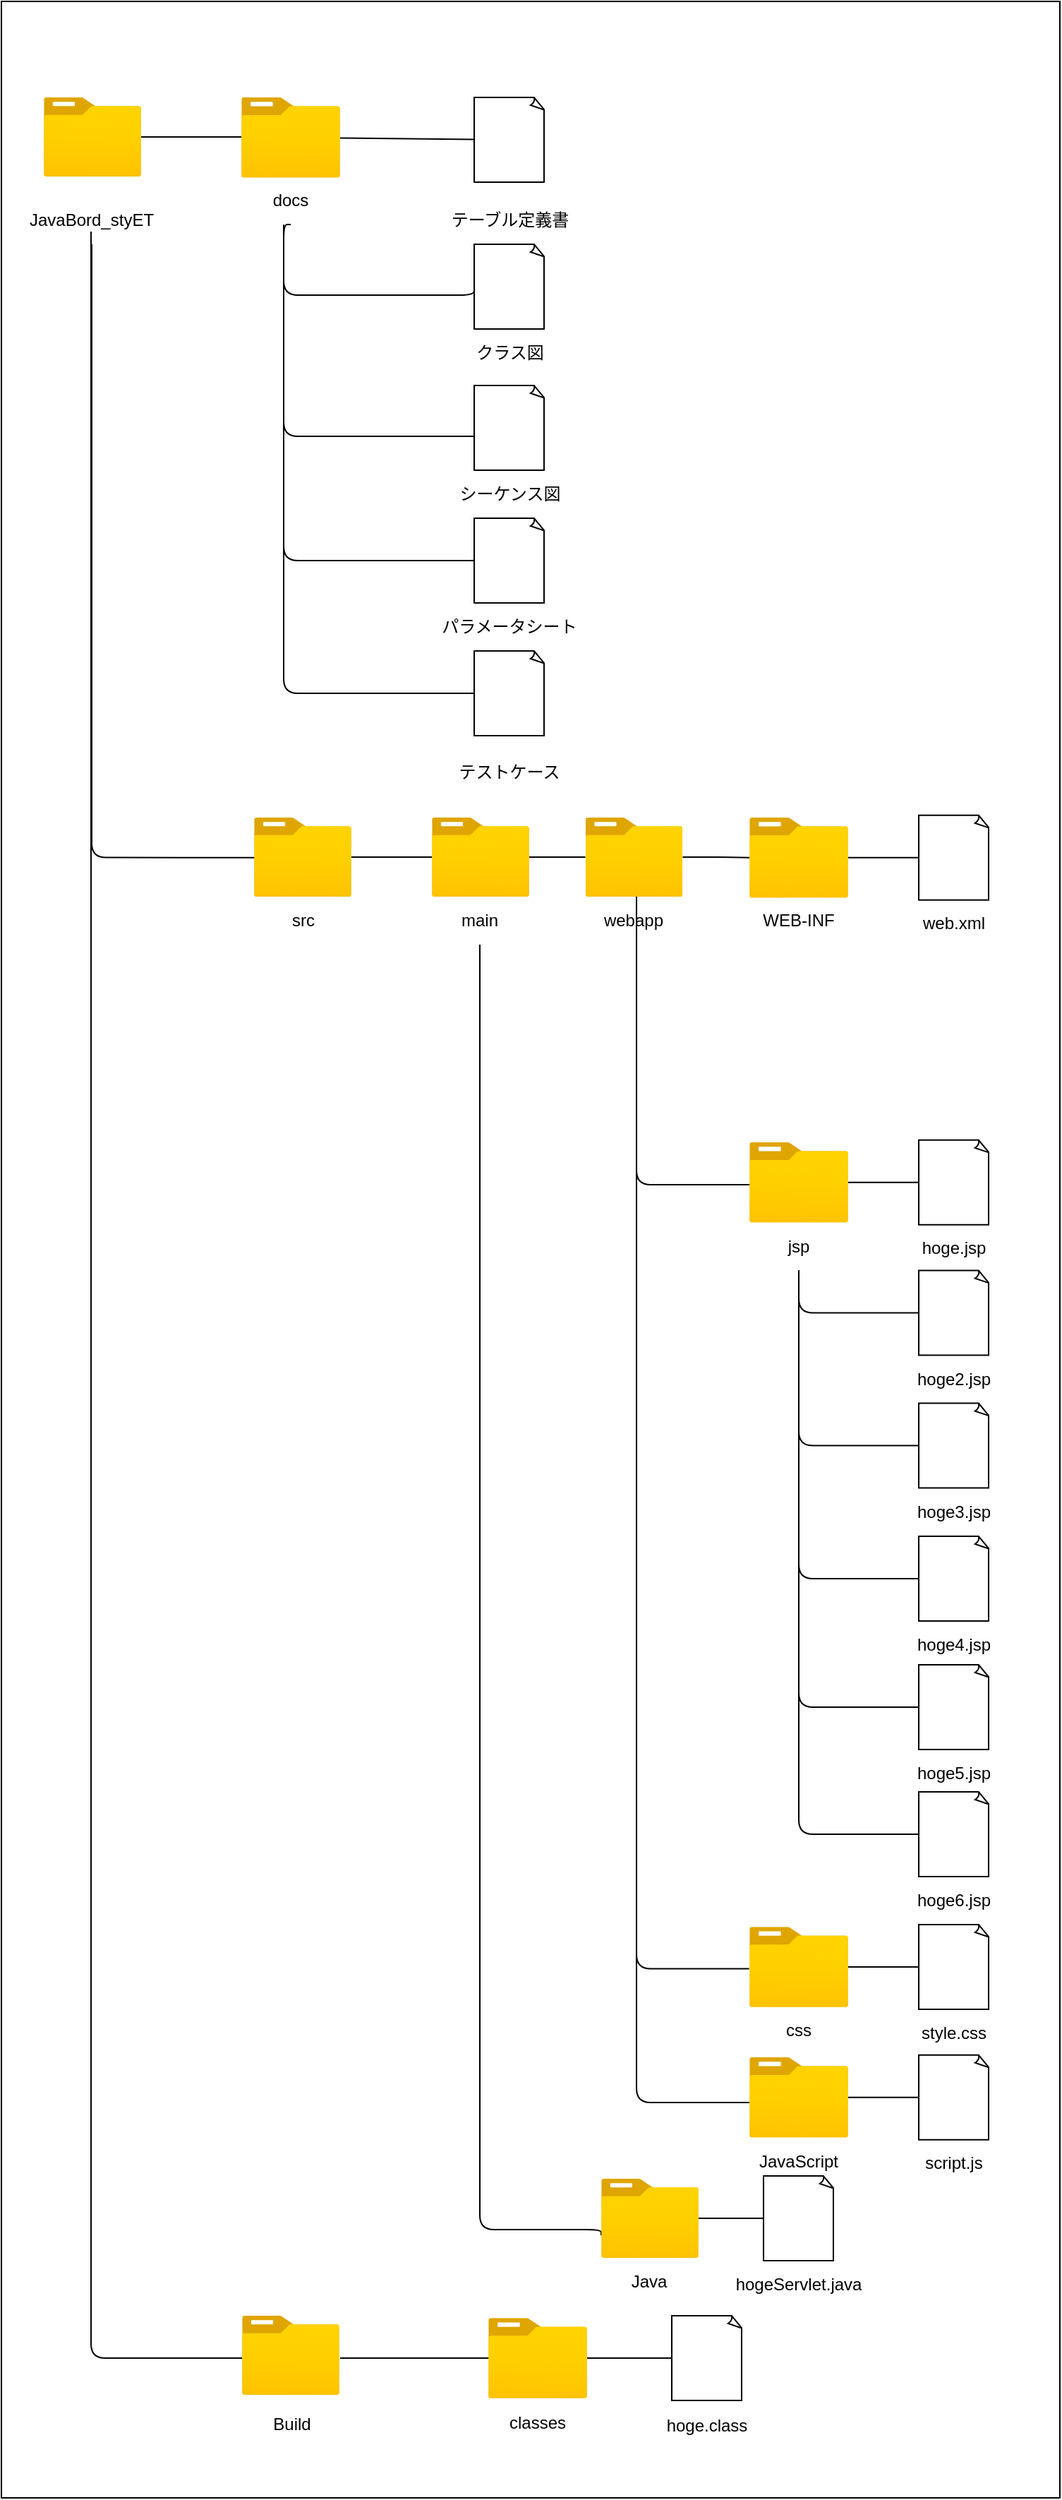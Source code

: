 <mxfile>
    <diagram id="VUF1cZ7XN0DzKbGDe-bg" name="ページ1">
        <mxGraphModel dx="1189" dy="804" grid="1" gridSize="10" guides="1" tooltips="1" connect="1" arrows="1" fold="1" page="1" pageScale="1" pageWidth="827" pageHeight="1169" math="0" shadow="0">
            <root>
                <mxCell id="0"/>
                <mxCell id="1" parent="0"/>
                <mxCell id="134" value="" style="whiteSpace=wrap;html=1;" vertex="1" parent="1">
                    <mxGeometry x="40" y="22" width="750" height="1768" as="geometry"/>
                </mxCell>
                <mxCell id="10" style="edgeStyle=none;html=1;endArrow=none;endFill=0;" parent="1" source="2" target="6" edge="1">
                    <mxGeometry relative="1" as="geometry">
                        <Array as="points">
                            <mxPoint x="210" y="118"/>
                        </Array>
                    </mxGeometry>
                </mxCell>
                <mxCell id="2" value="" style="aspect=fixed;html=1;points=[];align=center;image;fontSize=12;image=img/lib/azure2/general/Folder_Blank.svg;" parent="1" vertex="1">
                    <mxGeometry x="70" y="90" width="69" height="56.0" as="geometry"/>
                </mxCell>
                <mxCell id="44" style="edgeStyle=orthogonalEdgeStyle;html=1;entryX=0.006;entryY=0.506;entryDx=0;entryDy=0;entryPerimeter=0;endArrow=none;endFill=0;" parent="1" source="5" target="11" edge="1">
                    <mxGeometry relative="1" as="geometry">
                        <Array as="points">
                            <mxPoint x="104" y="628"/>
                        </Array>
                    </mxGeometry>
                </mxCell>
                <mxCell id="5" value="JavaBord_styET" style="text;html=1;strokeColor=none;fillColor=none;align=center;verticalAlign=middle;whiteSpace=wrap;rounded=0;" parent="1" vertex="1">
                    <mxGeometry x="69" y="160" width="70" height="34" as="geometry"/>
                </mxCell>
                <mxCell id="24" style="edgeStyle=none;html=1;endArrow=none;endFill=0;" parent="1" source="6" target="23" edge="1">
                    <mxGeometry relative="1" as="geometry"/>
                </mxCell>
                <mxCell id="6" value="" style="aspect=fixed;html=1;points=[];align=center;image;fontSize=12;image=img/lib/azure2/general/Folder_Blank.svg;" parent="1" vertex="1">
                    <mxGeometry x="210" y="90" width="70" height="56.81" as="geometry"/>
                </mxCell>
                <mxCell id="31" style="edgeStyle=orthogonalEdgeStyle;html=1;entryX=0;entryY=0.5;entryDx=0;entryDy=0;entryPerimeter=0;endArrow=none;endFill=0;" parent="1" source="8" target="30" edge="1">
                    <mxGeometry relative="1" as="geometry">
                        <Array as="points">
                            <mxPoint x="240" y="230"/>
                            <mxPoint x="375" y="230"/>
                        </Array>
                    </mxGeometry>
                </mxCell>
                <mxCell id="39" style="edgeStyle=orthogonalEdgeStyle;html=1;exitX=0.5;exitY=1;exitDx=0;exitDy=0;entryX=0;entryY=0.5;entryDx=0;entryDy=0;entryPerimeter=0;endArrow=none;endFill=0;" parent="1" source="8" target="36" edge="1">
                    <mxGeometry relative="1" as="geometry">
                        <Array as="points">
                            <mxPoint x="240" y="180"/>
                            <mxPoint x="240" y="418"/>
                        </Array>
                    </mxGeometry>
                </mxCell>
                <mxCell id="41" style="edgeStyle=orthogonalEdgeStyle;html=1;entryX=0;entryY=0.5;entryDx=0;entryDy=0;entryPerimeter=0;endArrow=none;endFill=0;" parent="1" source="8" target="40" edge="1">
                    <mxGeometry relative="1" as="geometry">
                        <Array as="points">
                            <mxPoint x="240" y="512"/>
                        </Array>
                    </mxGeometry>
                </mxCell>
                <mxCell id="99" style="edgeStyle=orthogonalEdgeStyle;html=1;exitX=0.5;exitY=1;exitDx=0;exitDy=0;endArrow=none;endFill=0;" parent="1" source="8" edge="1">
                    <mxGeometry relative="1" as="geometry">
                        <mxPoint x="245.049" y="180.073" as="targetPoint"/>
                    </mxGeometry>
                </mxCell>
                <mxCell id="8" value="docs" style="text;html=1;strokeColor=none;fillColor=none;align=center;verticalAlign=middle;whiteSpace=wrap;rounded=0;" parent="1" vertex="1">
                    <mxGeometry x="210" y="146" width="70" height="34" as="geometry"/>
                </mxCell>
                <mxCell id="47" style="edgeStyle=orthogonalEdgeStyle;html=1;endArrow=none;endFill=0;" parent="1" source="11" target="45" edge="1">
                    <mxGeometry relative="1" as="geometry"/>
                </mxCell>
                <mxCell id="11" value="" style="aspect=fixed;html=1;points=[];align=center;image;fontSize=12;image=img/lib/azure2/general/Folder_Blank.svg;" parent="1" vertex="1">
                    <mxGeometry x="219" y="600" width="69" height="56.0" as="geometry"/>
                </mxCell>
                <mxCell id="14" value="src" style="text;html=1;strokeColor=none;fillColor=none;align=center;verticalAlign=middle;whiteSpace=wrap;rounded=0;" parent="1" vertex="1">
                    <mxGeometry x="219" y="656" width="70" height="34" as="geometry"/>
                </mxCell>
                <mxCell id="23" value="" style="whiteSpace=wrap;html=1;shape=mxgraph.basic.document" parent="1" vertex="1">
                    <mxGeometry x="375" y="90" width="50" height="60" as="geometry"/>
                </mxCell>
                <mxCell id="25" value="テーブル定義書" style="text;html=1;strokeColor=none;fillColor=none;align=center;verticalAlign=middle;whiteSpace=wrap;rounded=0;" parent="1" vertex="1">
                    <mxGeometry x="352.5" y="160" width="95" height="34" as="geometry"/>
                </mxCell>
                <mxCell id="30" value="" style="whiteSpace=wrap;html=1;shape=mxgraph.basic.document" parent="1" vertex="1">
                    <mxGeometry x="375" y="194" width="50" height="60" as="geometry"/>
                </mxCell>
                <mxCell id="32" value="クラス図" style="text;html=1;strokeColor=none;fillColor=none;align=center;verticalAlign=middle;whiteSpace=wrap;rounded=0;" parent="1" vertex="1">
                    <mxGeometry x="352.5" y="254" width="95" height="34" as="geometry"/>
                </mxCell>
                <mxCell id="33" value="" style="whiteSpace=wrap;html=1;shape=mxgraph.basic.document" parent="1" vertex="1">
                    <mxGeometry x="375" y="294" width="50" height="60" as="geometry"/>
                </mxCell>
                <mxCell id="34" style="edgeStyle=orthogonalEdgeStyle;html=1;endArrow=none;endFill=0;" parent="1" target="33" edge="1">
                    <mxGeometry relative="1" as="geometry">
                        <mxPoint x="240" y="180" as="sourcePoint"/>
                        <mxPoint x="375" y="240" as="targetPoint"/>
                        <Array as="points">
                            <mxPoint x="240" y="180"/>
                            <mxPoint x="240" y="330"/>
                        </Array>
                    </mxGeometry>
                </mxCell>
                <mxCell id="35" value="シーケンス図" style="text;html=1;strokeColor=none;fillColor=none;align=center;verticalAlign=middle;whiteSpace=wrap;rounded=0;" parent="1" vertex="1">
                    <mxGeometry x="352.5" y="354" width="95" height="34" as="geometry"/>
                </mxCell>
                <mxCell id="36" value="" style="whiteSpace=wrap;html=1;shape=mxgraph.basic.document" parent="1" vertex="1">
                    <mxGeometry x="375" y="388" width="50" height="60" as="geometry"/>
                </mxCell>
                <mxCell id="37" value="パラメータシート" style="text;html=1;strokeColor=none;fillColor=none;align=center;verticalAlign=middle;whiteSpace=wrap;rounded=0;" parent="1" vertex="1">
                    <mxGeometry x="346.25" y="448" width="107.5" height="34" as="geometry"/>
                </mxCell>
                <mxCell id="40" value="" style="whiteSpace=wrap;html=1;shape=mxgraph.basic.document" parent="1" vertex="1">
                    <mxGeometry x="375" y="482" width="50" height="60" as="geometry"/>
                </mxCell>
                <mxCell id="42" value="テストケース" style="text;html=1;strokeColor=none;fillColor=none;align=center;verticalAlign=middle;whiteSpace=wrap;rounded=0;" parent="1" vertex="1">
                    <mxGeometry x="346.25" y="551" width="107.5" height="34" as="geometry"/>
                </mxCell>
                <mxCell id="52" style="edgeStyle=orthogonalEdgeStyle;html=1;endArrow=none;endFill=0;" parent="1" source="45" target="50" edge="1">
                    <mxGeometry relative="1" as="geometry"/>
                </mxCell>
                <mxCell id="45" value="" style="aspect=fixed;html=1;points=[];align=center;image;fontSize=12;image=img/lib/azure2/general/Folder_Blank.svg;" parent="1" vertex="1">
                    <mxGeometry x="345" y="600" width="69" height="56.0" as="geometry"/>
                </mxCell>
                <mxCell id="117" style="edgeStyle=orthogonalEdgeStyle;html=1;entryX=0;entryY=0.714;entryDx=0;entryDy=0;entryPerimeter=0;endArrow=none;endFill=0;" parent="1" source="49" target="113" edge="1">
                    <mxGeometry relative="1" as="geometry">
                        <Array as="points">
                            <mxPoint x="379" y="1600"/>
                            <mxPoint x="465" y="1600"/>
                        </Array>
                    </mxGeometry>
                </mxCell>
                <mxCell id="49" value="main" style="text;html=1;strokeColor=none;fillColor=none;align=center;verticalAlign=middle;whiteSpace=wrap;rounded=0;" parent="1" vertex="1">
                    <mxGeometry x="344" y="656" width="70" height="34" as="geometry"/>
                </mxCell>
                <mxCell id="54" style="edgeStyle=orthogonalEdgeStyle;html=1;endArrow=none;endFill=0;" parent="1" source="50" target="53" edge="1">
                    <mxGeometry relative="1" as="geometry"/>
                </mxCell>
                <mxCell id="102" style="edgeStyle=orthogonalEdgeStyle;html=1;entryX=-0.003;entryY=0.523;entryDx=0;entryDy=0;entryPerimeter=0;endArrow=none;endFill=0;" parent="1" source="50" target="101" edge="1">
                    <mxGeometry relative="1" as="geometry">
                        <Array as="points">
                            <mxPoint x="490" y="1415"/>
                        </Array>
                    </mxGeometry>
                </mxCell>
                <mxCell id="50" value="" style="aspect=fixed;html=1;points=[];align=center;image;fontSize=12;image=img/lib/azure2/general/Folder_Blank.svg;" parent="1" vertex="1">
                    <mxGeometry x="453.75" y="600" width="69" height="56.0" as="geometry"/>
                </mxCell>
                <mxCell id="75" style="edgeStyle=orthogonalEdgeStyle;html=1;endArrow=none;endFill=0;" parent="1" source="51" target="69" edge="1">
                    <mxGeometry relative="1" as="geometry">
                        <Array as="points">
                            <mxPoint x="490" y="860"/>
                        </Array>
                    </mxGeometry>
                </mxCell>
                <mxCell id="108" style="edgeStyle=orthogonalEdgeStyle;html=1;entryX=0;entryY=0.563;entryDx=0;entryDy=0;entryPerimeter=0;endArrow=none;endFill=0;" parent="1" source="51" target="107" edge="1">
                    <mxGeometry relative="1" as="geometry">
                        <Array as="points">
                            <mxPoint x="490" y="1510"/>
                        </Array>
                    </mxGeometry>
                </mxCell>
                <mxCell id="51" value="webapp" style="text;html=1;strokeColor=none;fillColor=none;align=center;verticalAlign=middle;whiteSpace=wrap;rounded=0;" parent="1" vertex="1">
                    <mxGeometry x="452.75" y="656" width="70" height="34" as="geometry"/>
                </mxCell>
                <mxCell id="57" style="edgeStyle=orthogonalEdgeStyle;html=1;entryX=0;entryY=0.5;entryDx=0;entryDy=0;entryPerimeter=0;endArrow=none;endFill=0;" parent="1" source="53" target="56" edge="1">
                    <mxGeometry relative="1" as="geometry"/>
                </mxCell>
                <mxCell id="53" value="" style="aspect=fixed;html=1;points=[];align=center;image;fontSize=12;image=img/lib/azure2/general/Folder_Blank.svg;" parent="1" vertex="1">
                    <mxGeometry x="570" y="600" width="70" height="56.81" as="geometry"/>
                </mxCell>
                <mxCell id="55" value="WEB-INF" style="text;html=1;strokeColor=none;fillColor=none;align=center;verticalAlign=middle;whiteSpace=wrap;rounded=0;" parent="1" vertex="1">
                    <mxGeometry x="570" y="656" width="70" height="34" as="geometry"/>
                </mxCell>
                <mxCell id="56" value="" style="whiteSpace=wrap;html=1;shape=mxgraph.basic.document" parent="1" vertex="1">
                    <mxGeometry x="690" y="598.41" width="50" height="60" as="geometry"/>
                </mxCell>
                <mxCell id="58" value="web.xml" style="text;html=1;strokeColor=none;fillColor=none;align=center;verticalAlign=middle;whiteSpace=wrap;rounded=0;" parent="1" vertex="1">
                    <mxGeometry x="680" y="658.41" width="70" height="34" as="geometry"/>
                </mxCell>
                <mxCell id="64" value="classes" style="text;html=1;strokeColor=none;fillColor=none;align=center;verticalAlign=middle;whiteSpace=wrap;rounded=0;" parent="1" vertex="1">
                    <mxGeometry x="385" y="1720.2" width="70" height="34" as="geometry"/>
                </mxCell>
                <mxCell id="68" value="hoge.class" style="text;html=1;strokeColor=none;fillColor=none;align=center;verticalAlign=middle;whiteSpace=wrap;rounded=0;" parent="1" vertex="1">
                    <mxGeometry x="505" y="1721.8" width="70" height="34" as="geometry"/>
                </mxCell>
                <mxCell id="78" style="edgeStyle=orthogonalEdgeStyle;html=1;endArrow=none;endFill=0;" parent="1" source="69" target="77" edge="1">
                    <mxGeometry relative="1" as="geometry"/>
                </mxCell>
                <mxCell id="69" value="" style="aspect=fixed;html=1;points=[];align=center;image;fontSize=12;image=img/lib/azure2/general/Folder_Blank.svg;" parent="1" vertex="1">
                    <mxGeometry x="570" y="830" width="70" height="56.81" as="geometry"/>
                </mxCell>
                <mxCell id="84" style="edgeStyle=orthogonalEdgeStyle;html=1;exitX=0.5;exitY=1;exitDx=0;exitDy=0;endArrow=none;endFill=0;" parent="1" source="73" target="82" edge="1">
                    <mxGeometry relative="1" as="geometry"/>
                </mxCell>
                <mxCell id="87" style="edgeStyle=orthogonalEdgeStyle;html=1;entryX=0;entryY=0.5;entryDx=0;entryDy=0;entryPerimeter=0;endArrow=none;endFill=0;" parent="1" source="73" target="85" edge="1">
                    <mxGeometry relative="1" as="geometry">
                        <Array as="points">
                            <mxPoint x="605" y="1045"/>
                        </Array>
                    </mxGeometry>
                </mxCell>
                <mxCell id="90" style="edgeStyle=orthogonalEdgeStyle;html=1;entryX=0;entryY=0.5;entryDx=0;entryDy=0;entryPerimeter=0;endArrow=none;endFill=0;" parent="1" source="73" target="88" edge="1">
                    <mxGeometry relative="1" as="geometry">
                        <Array as="points">
                            <mxPoint x="605" y="1139"/>
                        </Array>
                    </mxGeometry>
                </mxCell>
                <mxCell id="95" style="edgeStyle=orthogonalEdgeStyle;html=1;exitX=0.5;exitY=1;exitDx=0;exitDy=0;endArrow=none;endFill=0;" parent="1" source="73" target="91" edge="1">
                    <mxGeometry relative="1" as="geometry">
                        <Array as="points">
                            <mxPoint x="605" y="1230"/>
                        </Array>
                    </mxGeometry>
                </mxCell>
                <mxCell id="98" style="edgeStyle=orthogonalEdgeStyle;html=1;exitX=0.5;exitY=1;exitDx=0;exitDy=0;entryX=0;entryY=0.5;entryDx=0;entryDy=0;entryPerimeter=0;endArrow=none;endFill=0;" parent="1" source="73" target="96" edge="1">
                    <mxGeometry relative="1" as="geometry"/>
                </mxCell>
                <mxCell id="73" value="jsp" style="text;html=1;strokeColor=none;fillColor=none;align=center;verticalAlign=middle;whiteSpace=wrap;rounded=0;" parent="1" vertex="1">
                    <mxGeometry x="570" y="886.81" width="70" height="34" as="geometry"/>
                </mxCell>
                <mxCell id="77" value="" style="whiteSpace=wrap;html=1;shape=mxgraph.basic.document" parent="1" vertex="1">
                    <mxGeometry x="690" y="828.41" width="50" height="60" as="geometry"/>
                </mxCell>
                <mxCell id="81" value="hoge.jsp" style="text;html=1;strokeColor=none;fillColor=none;align=center;verticalAlign=middle;whiteSpace=wrap;rounded=0;" parent="1" vertex="1">
                    <mxGeometry x="680" y="888.41" width="70" height="34" as="geometry"/>
                </mxCell>
                <mxCell id="82" value="" style="whiteSpace=wrap;html=1;shape=mxgraph.basic.document" parent="1" vertex="1">
                    <mxGeometry x="690" y="920.81" width="50" height="60" as="geometry"/>
                </mxCell>
                <mxCell id="83" value="hoge2.jsp" style="text;html=1;strokeColor=none;fillColor=none;align=center;verticalAlign=middle;whiteSpace=wrap;rounded=0;" parent="1" vertex="1">
                    <mxGeometry x="680" y="980.81" width="70" height="34" as="geometry"/>
                </mxCell>
                <mxCell id="85" value="" style="whiteSpace=wrap;html=1;shape=mxgraph.basic.document" parent="1" vertex="1">
                    <mxGeometry x="690" y="1014.81" width="50" height="60" as="geometry"/>
                </mxCell>
                <mxCell id="86" value="hoge3.jsp" style="text;html=1;strokeColor=none;fillColor=none;align=center;verticalAlign=middle;whiteSpace=wrap;rounded=0;" parent="1" vertex="1">
                    <mxGeometry x="680" y="1074.81" width="70" height="34" as="geometry"/>
                </mxCell>
                <mxCell id="88" value="" style="whiteSpace=wrap;html=1;shape=mxgraph.basic.document" parent="1" vertex="1">
                    <mxGeometry x="690" y="1109" width="50" height="60" as="geometry"/>
                </mxCell>
                <mxCell id="89" value="hoge4.jsp" style="text;html=1;strokeColor=none;fillColor=none;align=center;verticalAlign=middle;whiteSpace=wrap;rounded=0;" parent="1" vertex="1">
                    <mxGeometry x="680" y="1169" width="70" height="34" as="geometry"/>
                </mxCell>
                <mxCell id="91" value="" style="whiteSpace=wrap;html=1;shape=mxgraph.basic.document" parent="1" vertex="1">
                    <mxGeometry x="690" y="1200" width="50" height="60" as="geometry"/>
                </mxCell>
                <mxCell id="94" value="hoge5.jsp" style="text;html=1;strokeColor=none;fillColor=none;align=center;verticalAlign=middle;whiteSpace=wrap;rounded=0;" parent="1" vertex="1">
                    <mxGeometry x="680" y="1260" width="70" height="34" as="geometry"/>
                </mxCell>
                <mxCell id="96" value="" style="whiteSpace=wrap;html=1;shape=mxgraph.basic.document" parent="1" vertex="1">
                    <mxGeometry x="690" y="1290" width="50" height="60" as="geometry"/>
                </mxCell>
                <mxCell id="97" value="hoge6.jsp" style="text;html=1;strokeColor=none;fillColor=none;align=center;verticalAlign=middle;whiteSpace=wrap;rounded=0;" parent="1" vertex="1">
                    <mxGeometry x="680" y="1350" width="70" height="34" as="geometry"/>
                </mxCell>
                <mxCell id="106" style="edgeStyle=orthogonalEdgeStyle;html=1;endArrow=none;endFill=0;" parent="1" source="101" target="104" edge="1">
                    <mxGeometry relative="1" as="geometry"/>
                </mxCell>
                <mxCell id="101" value="" style="aspect=fixed;html=1;points=[];align=center;image;fontSize=12;image=img/lib/azure2/general/Folder_Blank.svg;" parent="1" vertex="1">
                    <mxGeometry x="570" y="1385.59" width="70" height="56.81" as="geometry"/>
                </mxCell>
                <mxCell id="103" value="css" style="text;html=1;strokeColor=none;fillColor=none;align=center;verticalAlign=middle;whiteSpace=wrap;rounded=0;" parent="1" vertex="1">
                    <mxGeometry x="570" y="1442.4" width="70" height="34" as="geometry"/>
                </mxCell>
                <mxCell id="104" value="" style="whiteSpace=wrap;html=1;shape=mxgraph.basic.document" parent="1" vertex="1">
                    <mxGeometry x="690" y="1384" width="50" height="60" as="geometry"/>
                </mxCell>
                <mxCell id="105" value="style.css" style="text;html=1;strokeColor=none;fillColor=none;align=center;verticalAlign=middle;whiteSpace=wrap;rounded=0;" parent="1" vertex="1">
                    <mxGeometry x="680" y="1444" width="70" height="34" as="geometry"/>
                </mxCell>
                <mxCell id="111" style="edgeStyle=orthogonalEdgeStyle;html=1;entryX=0;entryY=0.5;entryDx=0;entryDy=0;entryPerimeter=0;endArrow=none;endFill=0;" parent="1" source="107" target="110" edge="1">
                    <mxGeometry relative="1" as="geometry"/>
                </mxCell>
                <mxCell id="107" value="" style="aspect=fixed;html=1;points=[];align=center;image;fontSize=12;image=img/lib/azure2/general/Folder_Blank.svg;" parent="1" vertex="1">
                    <mxGeometry x="570" y="1478" width="70" height="56.81" as="geometry"/>
                </mxCell>
                <mxCell id="109" value="JavaScript" style="text;html=1;strokeColor=none;fillColor=none;align=center;verticalAlign=middle;whiteSpace=wrap;rounded=0;" parent="1" vertex="1">
                    <mxGeometry x="570" y="1534.81" width="70" height="34" as="geometry"/>
                </mxCell>
                <mxCell id="110" value="" style="whiteSpace=wrap;html=1;shape=mxgraph.basic.document" parent="1" vertex="1">
                    <mxGeometry x="690" y="1476.4" width="50" height="60" as="geometry"/>
                </mxCell>
                <mxCell id="112" value="script.js" style="text;html=1;strokeColor=none;fillColor=none;align=center;verticalAlign=middle;whiteSpace=wrap;rounded=0;" parent="1" vertex="1">
                    <mxGeometry x="680" y="1536.4" width="70" height="34" as="geometry"/>
                </mxCell>
                <mxCell id="121" style="edgeStyle=orthogonalEdgeStyle;html=1;endArrow=none;endFill=0;" parent="1" source="113" target="120" edge="1">
                    <mxGeometry relative="1" as="geometry"/>
                </mxCell>
                <mxCell id="113" value="" style="aspect=fixed;html=1;points=[];align=center;image;fontSize=12;image=img/lib/azure2/general/Folder_Blank.svg;" parent="1" vertex="1">
                    <mxGeometry x="465" y="1564" width="69" height="56.0" as="geometry"/>
                </mxCell>
                <mxCell id="119" value="Java" style="text;html=1;strokeColor=none;fillColor=none;align=center;verticalAlign=middle;whiteSpace=wrap;rounded=0;" parent="1" vertex="1">
                    <mxGeometry x="464" y="1620" width="70" height="34" as="geometry"/>
                </mxCell>
                <mxCell id="120" value="" style="whiteSpace=wrap;html=1;shape=mxgraph.basic.document" parent="1" vertex="1">
                    <mxGeometry x="580" y="1562" width="50" height="60" as="geometry"/>
                </mxCell>
                <mxCell id="122" value="hogeServlet.java" style="text;html=1;strokeColor=none;fillColor=none;align=center;verticalAlign=middle;whiteSpace=wrap;rounded=0;" parent="1" vertex="1">
                    <mxGeometry x="570" y="1622" width="70" height="34" as="geometry"/>
                </mxCell>
                <mxCell id="124" value="" style="aspect=fixed;html=1;points=[];align=center;image;fontSize=12;image=img/lib/azure2/general/Folder_Blank.svg;" parent="1" vertex="1">
                    <mxGeometry x="210.5" y="1661" width="69" height="56.0" as="geometry"/>
                </mxCell>
                <mxCell id="125" style="edgeStyle=orthogonalEdgeStyle;html=1;endArrow=none;endFill=0;" parent="1" edge="1">
                    <mxGeometry relative="1" as="geometry">
                        <Array as="points">
                            <mxPoint x="103.5" y="1691"/>
                            <mxPoint x="210.5" y="1691"/>
                        </Array>
                        <mxPoint x="103.5" y="185" as="sourcePoint"/>
                        <mxPoint x="210.5" y="1691" as="targetPoint"/>
                    </mxGeometry>
                </mxCell>
                <mxCell id="126" value="Build" style="text;html=1;strokeColor=none;fillColor=none;align=center;verticalAlign=middle;whiteSpace=wrap;rounded=0;" parent="1" vertex="1">
                    <mxGeometry x="210.5" y="1721" width="70" height="34" as="geometry"/>
                </mxCell>
                <mxCell id="127" style="edgeStyle=orthogonalEdgeStyle;html=1;endArrow=none;endFill=0;" parent="1" edge="1">
                    <mxGeometry relative="1" as="geometry">
                        <Array as="points">
                            <mxPoint x="310" y="1690.59"/>
                        </Array>
                        <mxPoint x="280" y="1691" as="sourcePoint"/>
                        <mxPoint x="390" y="1691" as="targetPoint"/>
                    </mxGeometry>
                </mxCell>
                <mxCell id="128" style="edgeStyle=orthogonalEdgeStyle;html=1;endArrow=none;endFill=0;" parent="1" source="129" target="130" edge="1">
                    <mxGeometry relative="1" as="geometry"/>
                </mxCell>
                <mxCell id="129" value="" style="aspect=fixed;html=1;points=[];align=center;image;fontSize=12;image=img/lib/azure2/general/Folder_Blank.svg;" parent="1" vertex="1">
                    <mxGeometry x="385" y="1662.59" width="70" height="56.81" as="geometry"/>
                </mxCell>
                <mxCell id="130" value="" style="whiteSpace=wrap;html=1;shape=mxgraph.basic.document" parent="1" vertex="1">
                    <mxGeometry x="515" y="1661" width="50" height="60" as="geometry"/>
                </mxCell>
            </root>
        </mxGraphModel>
    </diagram>
</mxfile>